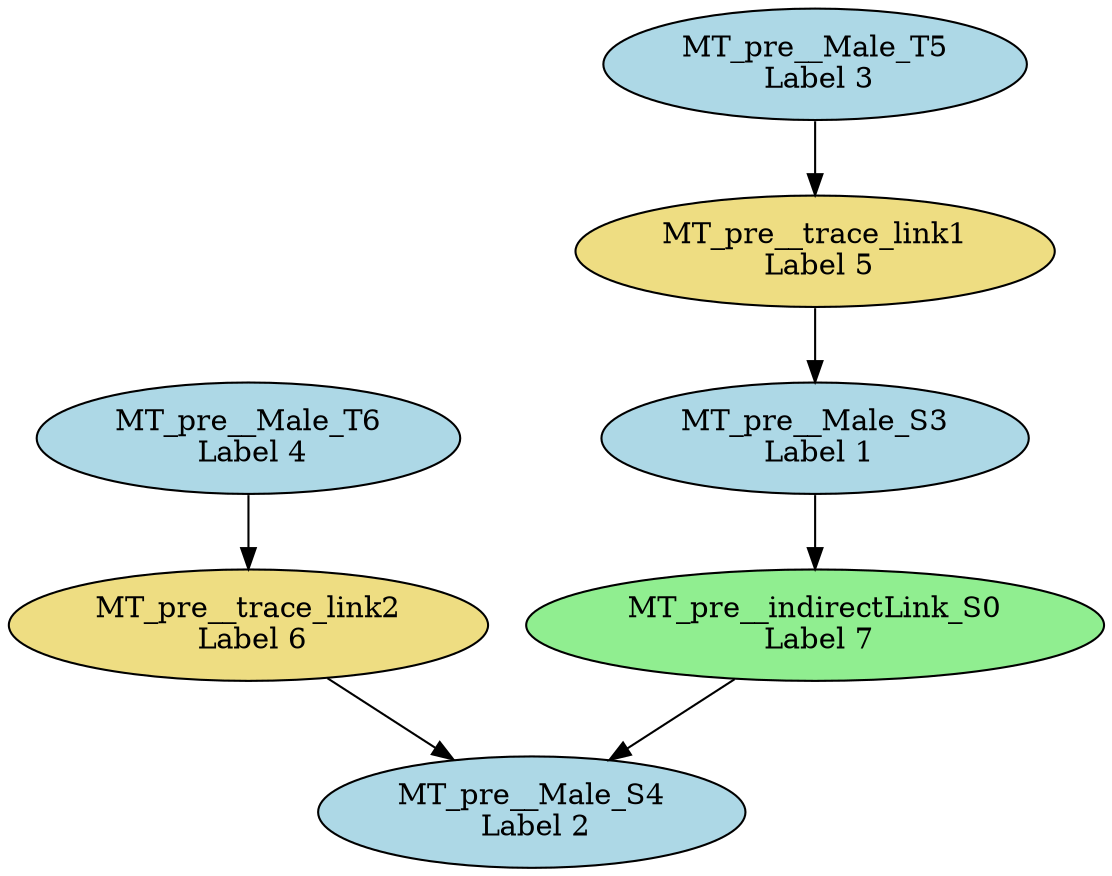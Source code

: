 digraph matchPattern_matcher_HMM2MM {
"MT_pre__indirectLink_S0\n Label 7" [style=filled, fillcolor=lightgreen];
"MT_pre__trace_link1\n Label 5" [style=filled, fillcolor=lightgoldenrod];
"MT_pre__trace_link2\n Label 6" [style=filled, fillcolor=lightgoldenrod];
"MT_pre__Male_S3\n Label 1" [style=filled, fillcolor=lightblue];
"MT_pre__Male_S4\n Label 2" [style=filled, fillcolor=lightblue];
"MT_pre__Male_T5\n Label 3" [style=filled, fillcolor=lightblue];
"MT_pre__Male_T6\n Label 4" [style=filled, fillcolor=lightblue];
"MT_pre__Male_T5\n Label 3" -> "MT_pre__trace_link1\n Label 5";
"MT_pre__trace_link1\n Label 5" -> "MT_pre__Male_S3\n Label 1";
"MT_pre__Male_T6\n Label 4" -> "MT_pre__trace_link2\n Label 6";
"MT_pre__trace_link2\n Label 6" -> "MT_pre__Male_S4\n Label 2";
"MT_pre__Male_S3\n Label 1" -> "MT_pre__indirectLink_S0\n Label 7";
"MT_pre__indirectLink_S0\n Label 7" -> "MT_pre__Male_S4\n Label 2";
}
